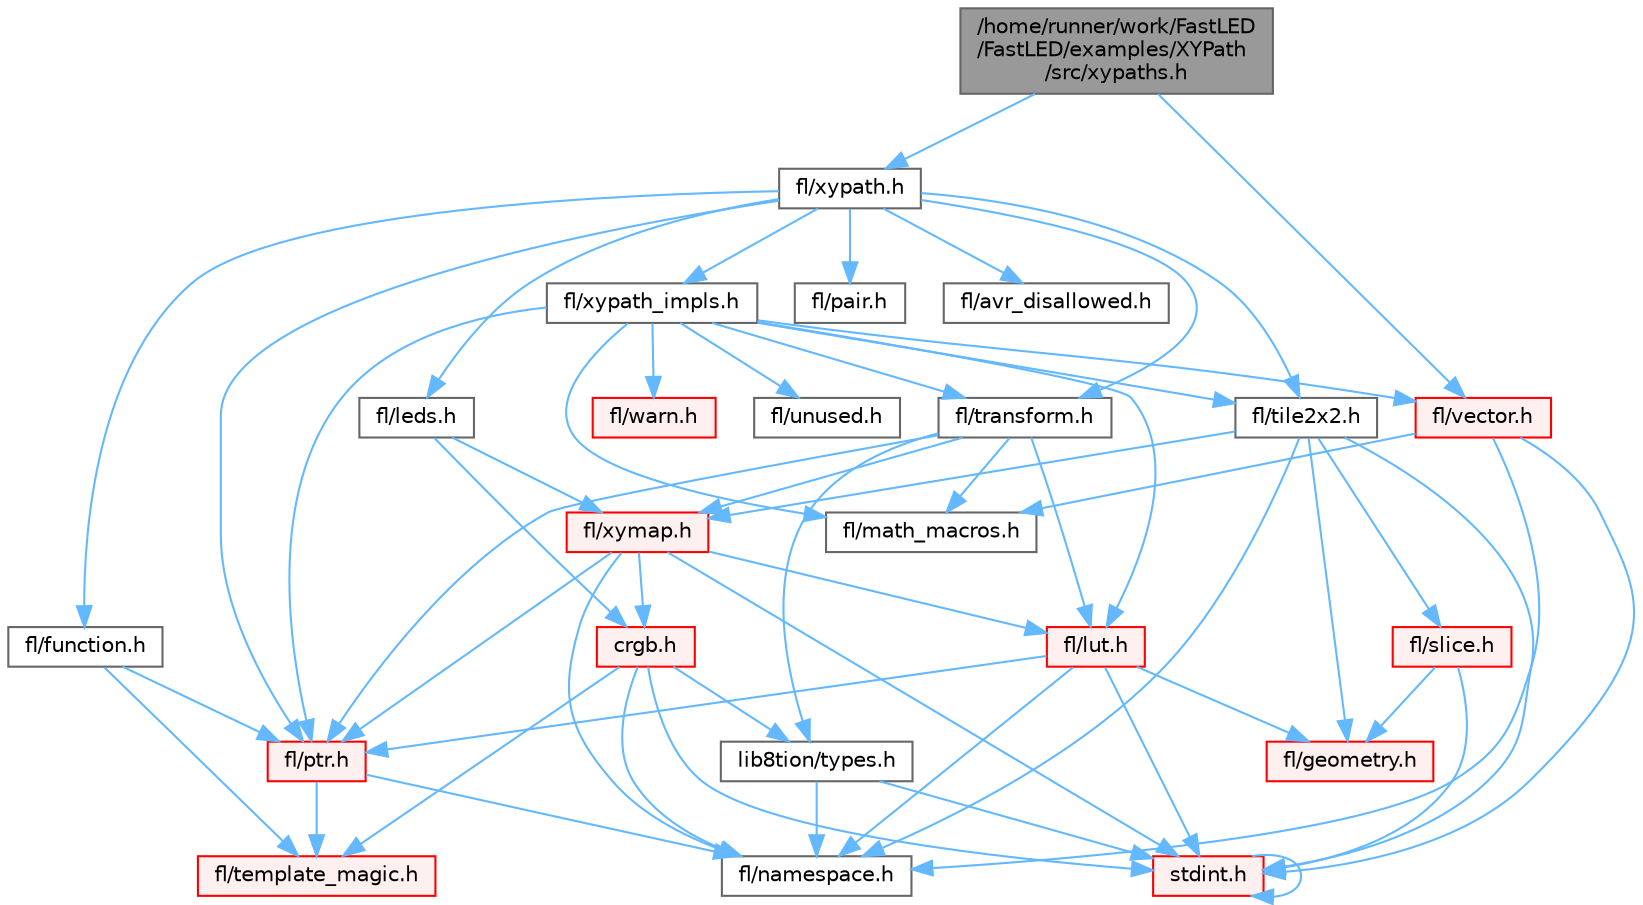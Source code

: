 digraph "/home/runner/work/FastLED/FastLED/examples/XYPath/src/xypaths.h"
{
 // INTERACTIVE_SVG=YES
 // LATEX_PDF_SIZE
  bgcolor="transparent";
  edge [fontname=Helvetica,fontsize=10,labelfontname=Helvetica,labelfontsize=10];
  node [fontname=Helvetica,fontsize=10,shape=box,height=0.2,width=0.4];
  Node1 [id="Node000001",label="/home/runner/work/FastLED\l/FastLED/examples/XYPath\l/src/xypaths.h",height=0.2,width=0.4,color="gray40", fillcolor="grey60", style="filled", fontcolor="black",tooltip=" "];
  Node1 -> Node2 [id="edge1_Node000001_Node000002",color="steelblue1",style="solid",tooltip=" "];
  Node2 [id="Node000002",label="fl/xypath.h",height=0.2,width=0.4,color="grey40", fillcolor="white", style="filled",URL="$d5/df2/xypath_8h.html",tooltip=" "];
  Node2 -> Node3 [id="edge2_Node000002_Node000003",color="steelblue1",style="solid",tooltip=" "];
  Node3 [id="Node000003",label="fl/function.h",height=0.2,width=0.4,color="grey40", fillcolor="white", style="filled",URL="$dd/d67/function_8h.html",tooltip=" "];
  Node3 -> Node4 [id="edge3_Node000003_Node000004",color="steelblue1",style="solid",tooltip=" "];
  Node4 [id="Node000004",label="fl/ptr.h",height=0.2,width=0.4,color="red", fillcolor="#FFF0F0", style="filled",URL="$dd/d98/ptr_8h.html",tooltip=" "];
  Node4 -> Node6 [id="edge4_Node000004_Node000006",color="steelblue1",style="solid",tooltip=" "];
  Node6 [id="Node000006",label="fl/namespace.h",height=0.2,width=0.4,color="grey40", fillcolor="white", style="filled",URL="$df/d2a/namespace_8h.html",tooltip="Implements the FastLED namespace macros."];
  Node4 -> Node9 [id="edge5_Node000004_Node000009",color="steelblue1",style="solid",tooltip=" "];
  Node9 [id="Node000009",label="fl/template_magic.h",height=0.2,width=0.4,color="red", fillcolor="#FFF0F0", style="filled",URL="$d8/d0c/template__magic_8h.html",tooltip=" "];
  Node3 -> Node9 [id="edge6_Node000003_Node000009",color="steelblue1",style="solid",tooltip=" "];
  Node2 -> Node11 [id="edge7_Node000002_Node000011",color="steelblue1",style="solid",tooltip=" "];
  Node11 [id="Node000011",label="fl/leds.h",height=0.2,width=0.4,color="grey40", fillcolor="white", style="filled",URL="$da/d78/leds_8h.html",tooltip=" "];
  Node11 -> Node12 [id="edge8_Node000011_Node000012",color="steelblue1",style="solid",tooltip=" "];
  Node12 [id="Node000012",label="crgb.h",height=0.2,width=0.4,color="red", fillcolor="#FFF0F0", style="filled",URL="$db/dd1/crgb_8h.html",tooltip="Defines the red, green, and blue (RGB) pixel struct."];
  Node12 -> Node8 [id="edge9_Node000012_Node000008",color="steelblue1",style="solid",tooltip=" "];
  Node8 [id="Node000008",label="stdint.h",height=0.2,width=0.4,color="red", fillcolor="#FFF0F0", style="filled",URL="$df/dd8/stdint_8h.html",tooltip=" "];
  Node8 -> Node8 [id="edge10_Node000008_Node000008",color="steelblue1",style="solid",tooltip=" "];
  Node12 -> Node6 [id="edge11_Node000012_Node000006",color="steelblue1",style="solid",tooltip=" "];
  Node12 -> Node15 [id="edge12_Node000012_Node000015",color="steelblue1",style="solid",tooltip=" "];
  Node15 [id="Node000015",label="lib8tion/types.h",height=0.2,width=0.4,color="grey40", fillcolor="white", style="filled",URL="$d9/ddf/lib8tion_2types_8h.html",tooltip="Defines fractional types used for lib8tion functions."];
  Node15 -> Node8 [id="edge13_Node000015_Node000008",color="steelblue1",style="solid",tooltip=" "];
  Node15 -> Node6 [id="edge14_Node000015_Node000006",color="steelblue1",style="solid",tooltip=" "];
  Node12 -> Node9 [id="edge15_Node000012_Node000009",color="steelblue1",style="solid",tooltip=" "];
  Node11 -> Node17 [id="edge16_Node000011_Node000017",color="steelblue1",style="solid",tooltip=" "];
  Node17 [id="Node000017",label="fl/xymap.h",height=0.2,width=0.4,color="red", fillcolor="#FFF0F0", style="filled",URL="$da/d61/xymap_8h.html",tooltip=" "];
  Node17 -> Node8 [id="edge17_Node000017_Node000008",color="steelblue1",style="solid",tooltip=" "];
  Node17 -> Node12 [id="edge18_Node000017_Node000012",color="steelblue1",style="solid",tooltip=" "];
  Node17 -> Node29 [id="edge19_Node000017_Node000029",color="steelblue1",style="solid",tooltip=" "];
  Node29 [id="Node000029",label="fl/lut.h",height=0.2,width=0.4,color="red", fillcolor="#FFF0F0", style="filled",URL="$db/d54/lut_8h.html",tooltip=" "];
  Node29 -> Node4 [id="edge20_Node000029_Node000004",color="steelblue1",style="solid",tooltip=" "];
  Node29 -> Node8 [id="edge21_Node000029_Node000008",color="steelblue1",style="solid",tooltip=" "];
  Node29 -> Node20 [id="edge22_Node000029_Node000020",color="steelblue1",style="solid",tooltip=" "];
  Node20 [id="Node000020",label="fl/geometry.h",height=0.2,width=0.4,color="red", fillcolor="#FFF0F0", style="filled",URL="$d4/d67/geometry_8h.html",tooltip=" "];
  Node29 -> Node6 [id="edge23_Node000029_Node000006",color="steelblue1",style="solid",tooltip=" "];
  Node17 -> Node6 [id="edge24_Node000017_Node000006",color="steelblue1",style="solid",tooltip=" "];
  Node17 -> Node4 [id="edge25_Node000017_Node000004",color="steelblue1",style="solid",tooltip=" "];
  Node2 -> Node32 [id="edge26_Node000002_Node000032",color="steelblue1",style="solid",tooltip=" "];
  Node32 [id="Node000032",label="fl/pair.h",height=0.2,width=0.4,color="grey40", fillcolor="white", style="filled",URL="$d3/d41/pair_8h.html",tooltip=" "];
  Node2 -> Node4 [id="edge27_Node000002_Node000004",color="steelblue1",style="solid",tooltip=" "];
  Node2 -> Node33 [id="edge28_Node000002_Node000033",color="steelblue1",style="solid",tooltip=" "];
  Node33 [id="Node000033",label="fl/tile2x2.h",height=0.2,width=0.4,color="grey40", fillcolor="white", style="filled",URL="$d2/db4/tile2x2_8h.html",tooltip=" "];
  Node33 -> Node8 [id="edge29_Node000033_Node000008",color="steelblue1",style="solid",tooltip=" "];
  Node33 -> Node20 [id="edge30_Node000033_Node000020",color="steelblue1",style="solid",tooltip=" "];
  Node33 -> Node6 [id="edge31_Node000033_Node000006",color="steelblue1",style="solid",tooltip=" "];
  Node33 -> Node34 [id="edge32_Node000033_Node000034",color="steelblue1",style="solid",tooltip=" "];
  Node34 [id="Node000034",label="fl/slice.h",height=0.2,width=0.4,color="red", fillcolor="#FFF0F0", style="filled",URL="$d0/d48/slice_8h.html",tooltip=" "];
  Node34 -> Node8 [id="edge33_Node000034_Node000008",color="steelblue1",style="solid",tooltip=" "];
  Node34 -> Node20 [id="edge34_Node000034_Node000020",color="steelblue1",style="solid",tooltip=" "];
  Node33 -> Node17 [id="edge35_Node000033_Node000017",color="steelblue1",style="solid",tooltip=" "];
  Node2 -> Node35 [id="edge36_Node000002_Node000035",color="steelblue1",style="solid",tooltip=" "];
  Node35 [id="Node000035",label="fl/transform.h",height=0.2,width=0.4,color="grey40", fillcolor="white", style="filled",URL="$d2/d80/transform_8h.html",tooltip=" "];
  Node35 -> Node29 [id="edge37_Node000035_Node000029",color="steelblue1",style="solid",tooltip=" "];
  Node35 -> Node24 [id="edge38_Node000035_Node000024",color="steelblue1",style="solid",tooltip=" "];
  Node24 [id="Node000024",label="fl/math_macros.h",height=0.2,width=0.4,color="grey40", fillcolor="white", style="filled",URL="$d8/db8/math__macros_8h.html",tooltip=" "];
  Node35 -> Node4 [id="edge39_Node000035_Node000004",color="steelblue1",style="solid",tooltip=" "];
  Node35 -> Node17 [id="edge40_Node000035_Node000017",color="steelblue1",style="solid",tooltip=" "];
  Node35 -> Node15 [id="edge41_Node000035_Node000015",color="steelblue1",style="solid",tooltip=" "];
  Node2 -> Node36 [id="edge42_Node000002_Node000036",color="steelblue1",style="solid",tooltip=" "];
  Node36 [id="Node000036",label="fl/xypath_impls.h",height=0.2,width=0.4,color="grey40", fillcolor="white", style="filled",URL="$d8/d5f/xypath__impls_8h.html",tooltip=" "];
  Node36 -> Node29 [id="edge43_Node000036_Node000029",color="steelblue1",style="solid",tooltip=" "];
  Node36 -> Node24 [id="edge44_Node000036_Node000024",color="steelblue1",style="solid",tooltip=" "];
  Node36 -> Node4 [id="edge45_Node000036_Node000004",color="steelblue1",style="solid",tooltip=" "];
  Node36 -> Node33 [id="edge46_Node000036_Node000033",color="steelblue1",style="solid",tooltip=" "];
  Node36 -> Node35 [id="edge47_Node000036_Node000035",color="steelblue1",style="solid",tooltip=" "];
  Node36 -> Node37 [id="edge48_Node000036_Node000037",color="steelblue1",style="solid",tooltip=" "];
  Node37 [id="Node000037",label="fl/unused.h",height=0.2,width=0.4,color="grey40", fillcolor="white", style="filled",URL="$d8/d4b/unused_8h.html",tooltip=" "];
  Node36 -> Node25 [id="edge49_Node000036_Node000025",color="steelblue1",style="solid",tooltip=" "];
  Node25 [id="Node000025",label="fl/vector.h",height=0.2,width=0.4,color="red", fillcolor="#FFF0F0", style="filled",URL="$d6/d68/vector_8h.html",tooltip=" "];
  Node25 -> Node8 [id="edge50_Node000025_Node000008",color="steelblue1",style="solid",tooltip=" "];
  Node25 -> Node24 [id="edge51_Node000025_Node000024",color="steelblue1",style="solid",tooltip=" "];
  Node25 -> Node6 [id="edge52_Node000025_Node000006",color="steelblue1",style="solid",tooltip=" "];
  Node36 -> Node38 [id="edge53_Node000036_Node000038",color="steelblue1",style="solid",tooltip=" "];
  Node38 [id="Node000038",label="fl/warn.h",height=0.2,width=0.4,color="red", fillcolor="#FFF0F0", style="filled",URL="$de/d77/warn_8h.html",tooltip=" "];
  Node2 -> Node41 [id="edge54_Node000002_Node000041",color="steelblue1",style="solid",tooltip=" "];
  Node41 [id="Node000041",label="fl/avr_disallowed.h",height=0.2,width=0.4,color="grey40", fillcolor="white", style="filled",URL="$d5/dd1/avr__disallowed_8h.html",tooltip=" "];
  Node1 -> Node25 [id="edge55_Node000001_Node000025",color="steelblue1",style="solid",tooltip=" "];
}
